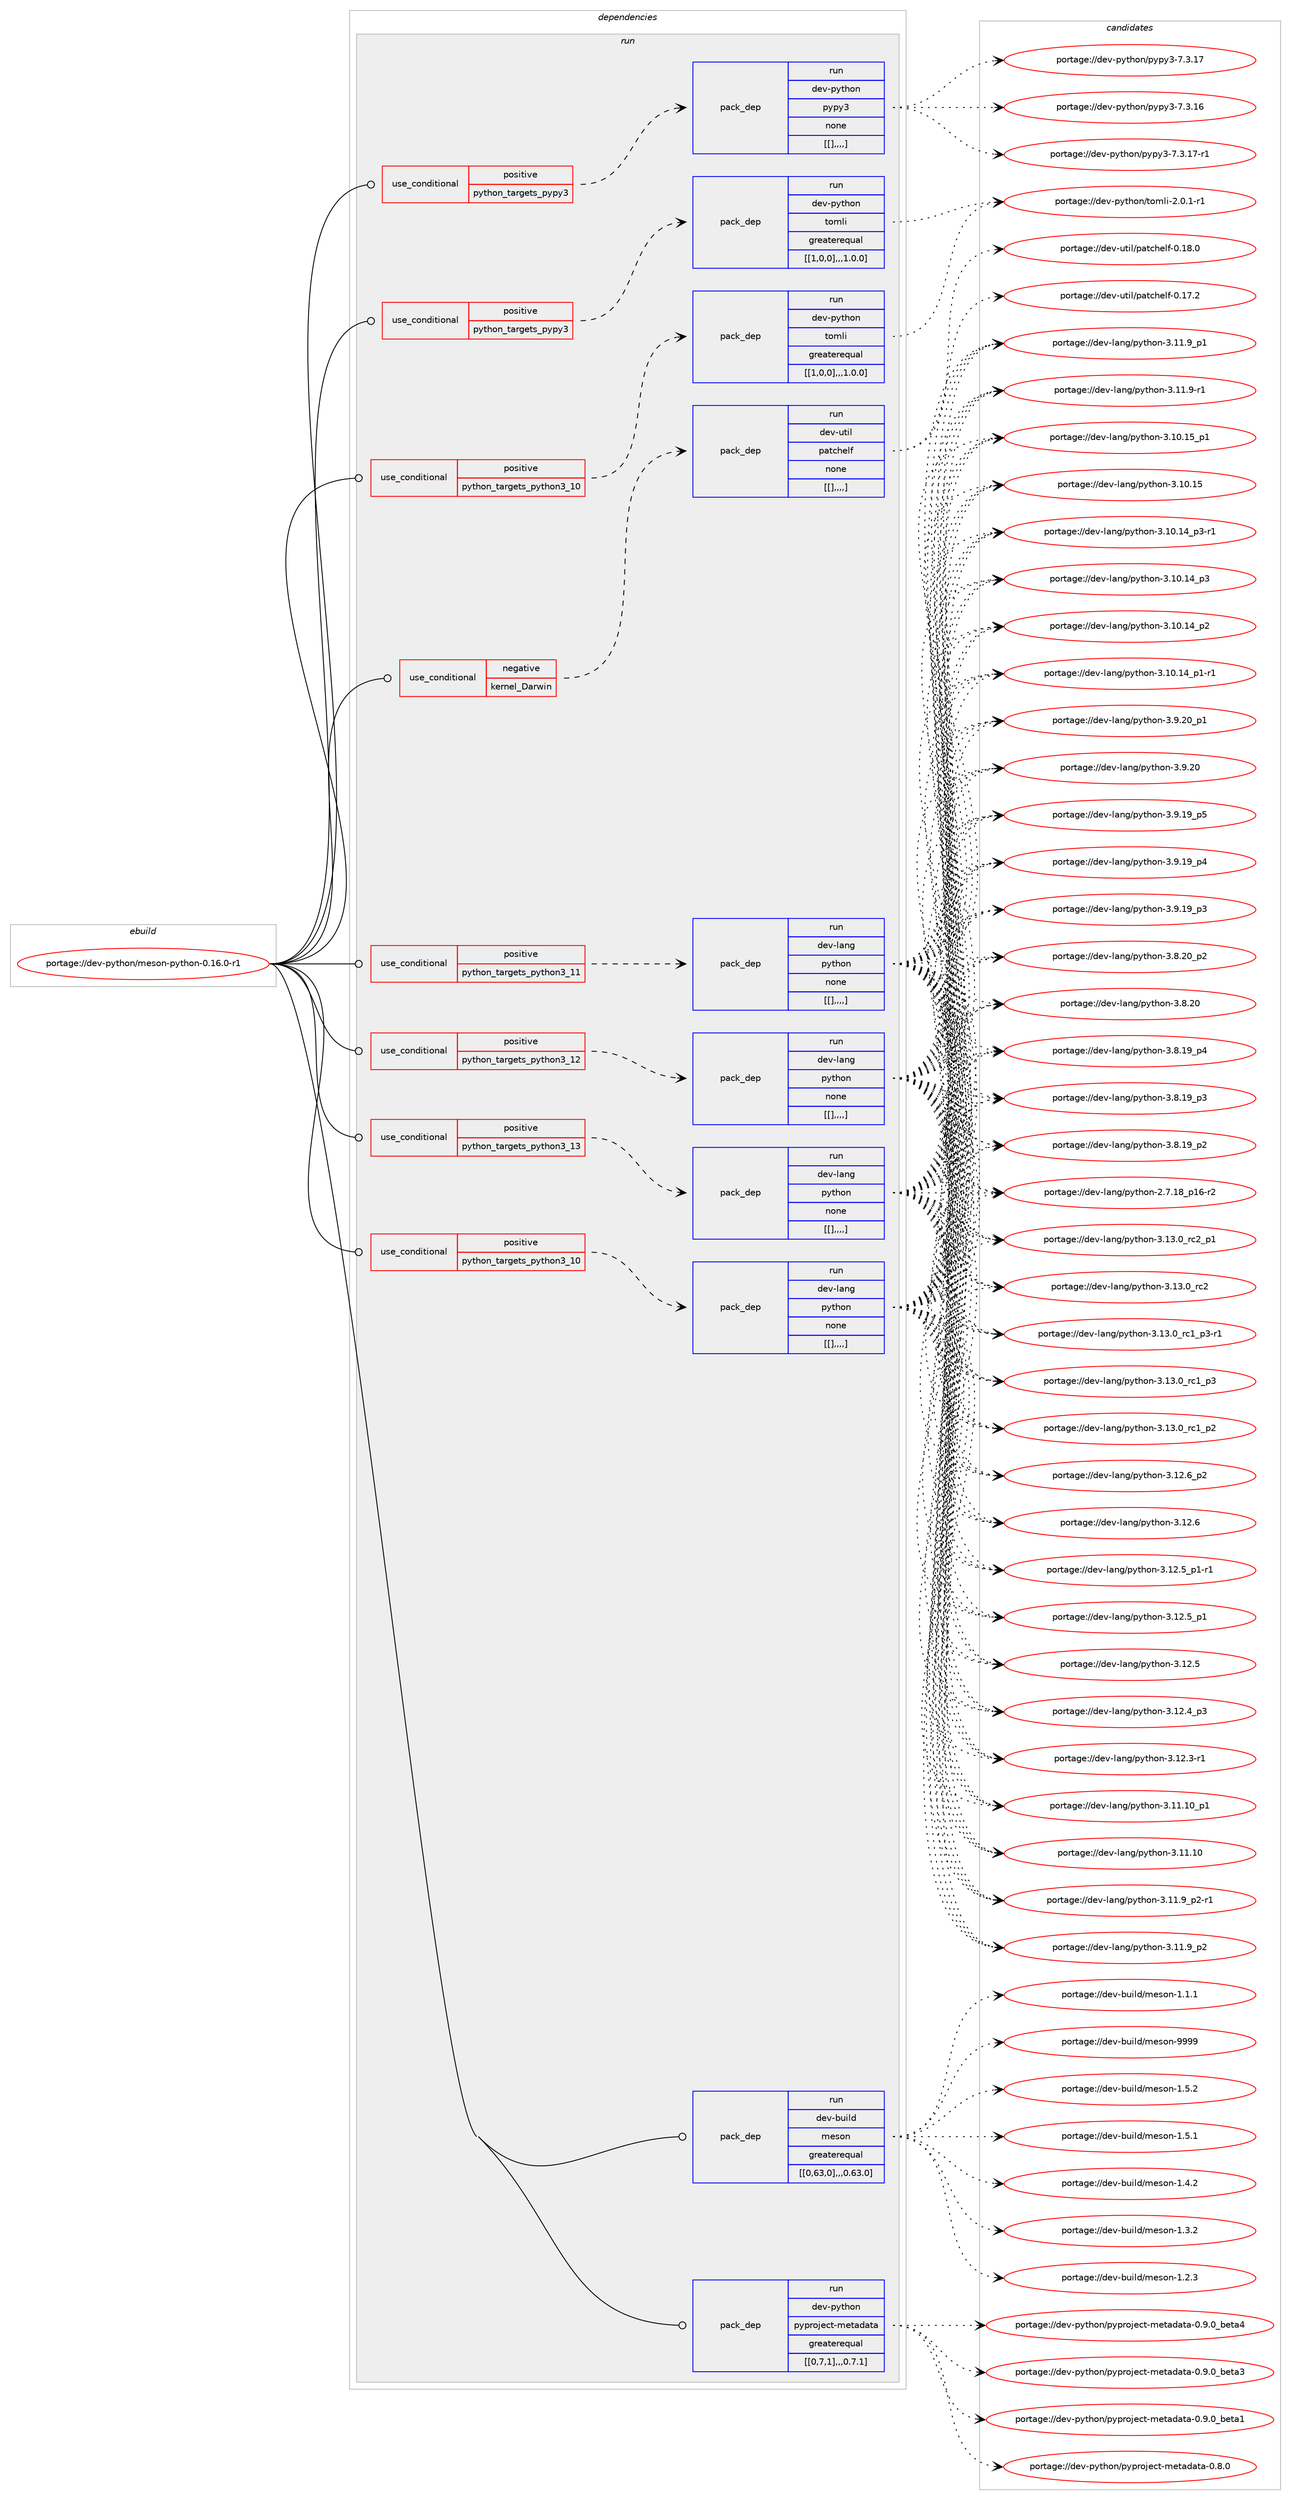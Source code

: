digraph prolog {

# *************
# Graph options
# *************

newrank=true;
concentrate=true;
compound=true;
graph [rankdir=LR,fontname=Helvetica,fontsize=10,ranksep=1.5];#, ranksep=2.5, nodesep=0.2];
edge  [arrowhead=vee];
node  [fontname=Helvetica,fontsize=10];

# **********
# The ebuild
# **********

subgraph cluster_leftcol {
color=gray;
label=<<i>ebuild</i>>;
id [label="portage://dev-python/meson-python-0.16.0-r1", color=red, width=4, href="../dev-python/meson-python-0.16.0-r1.svg"];
}

# ****************
# The dependencies
# ****************

subgraph cluster_midcol {
color=gray;
label=<<i>dependencies</i>>;
subgraph cluster_compile {
fillcolor="#eeeeee";
style=filled;
label=<<i>compile</i>>;
}
subgraph cluster_compileandrun {
fillcolor="#eeeeee";
style=filled;
label=<<i>compile and run</i>>;
}
subgraph cluster_run {
fillcolor="#eeeeee";
style=filled;
label=<<i>run</i>>;
subgraph cond35982 {
dependency153063 [label=<<TABLE BORDER="0" CELLBORDER="1" CELLSPACING="0" CELLPADDING="4"><TR><TD ROWSPAN="3" CELLPADDING="10">use_conditional</TD></TR><TR><TD>negative</TD></TR><TR><TD>kernel_Darwin</TD></TR></TABLE>>, shape=none, color=red];
subgraph pack115867 {
dependency153064 [label=<<TABLE BORDER="0" CELLBORDER="1" CELLSPACING="0" CELLPADDING="4" WIDTH="220"><TR><TD ROWSPAN="6" CELLPADDING="30">pack_dep</TD></TR><TR><TD WIDTH="110">run</TD></TR><TR><TD>dev-util</TD></TR><TR><TD>patchelf</TD></TR><TR><TD>none</TD></TR><TR><TD>[[],,,,]</TD></TR></TABLE>>, shape=none, color=blue];
}
dependency153063:e -> dependency153064:w [weight=20,style="dashed",arrowhead="vee"];
}
id:e -> dependency153063:w [weight=20,style="solid",arrowhead="odot"];
subgraph cond35983 {
dependency153065 [label=<<TABLE BORDER="0" CELLBORDER="1" CELLSPACING="0" CELLPADDING="4"><TR><TD ROWSPAN="3" CELLPADDING="10">use_conditional</TD></TR><TR><TD>positive</TD></TR><TR><TD>python_targets_pypy3</TD></TR></TABLE>>, shape=none, color=red];
subgraph pack115868 {
dependency153066 [label=<<TABLE BORDER="0" CELLBORDER="1" CELLSPACING="0" CELLPADDING="4" WIDTH="220"><TR><TD ROWSPAN="6" CELLPADDING="30">pack_dep</TD></TR><TR><TD WIDTH="110">run</TD></TR><TR><TD>dev-python</TD></TR><TR><TD>pypy3</TD></TR><TR><TD>none</TD></TR><TR><TD>[[],,,,]</TD></TR></TABLE>>, shape=none, color=blue];
}
dependency153065:e -> dependency153066:w [weight=20,style="dashed",arrowhead="vee"];
}
id:e -> dependency153065:w [weight=20,style="solid",arrowhead="odot"];
subgraph cond35984 {
dependency153067 [label=<<TABLE BORDER="0" CELLBORDER="1" CELLSPACING="0" CELLPADDING="4"><TR><TD ROWSPAN="3" CELLPADDING="10">use_conditional</TD></TR><TR><TD>positive</TD></TR><TR><TD>python_targets_pypy3</TD></TR></TABLE>>, shape=none, color=red];
subgraph pack115869 {
dependency153068 [label=<<TABLE BORDER="0" CELLBORDER="1" CELLSPACING="0" CELLPADDING="4" WIDTH="220"><TR><TD ROWSPAN="6" CELLPADDING="30">pack_dep</TD></TR><TR><TD WIDTH="110">run</TD></TR><TR><TD>dev-python</TD></TR><TR><TD>tomli</TD></TR><TR><TD>greaterequal</TD></TR><TR><TD>[[1,0,0],,,1.0.0]</TD></TR></TABLE>>, shape=none, color=blue];
}
dependency153067:e -> dependency153068:w [weight=20,style="dashed",arrowhead="vee"];
}
id:e -> dependency153067:w [weight=20,style="solid",arrowhead="odot"];
subgraph cond35985 {
dependency153069 [label=<<TABLE BORDER="0" CELLBORDER="1" CELLSPACING="0" CELLPADDING="4"><TR><TD ROWSPAN="3" CELLPADDING="10">use_conditional</TD></TR><TR><TD>positive</TD></TR><TR><TD>python_targets_python3_10</TD></TR></TABLE>>, shape=none, color=red];
subgraph pack115870 {
dependency153070 [label=<<TABLE BORDER="0" CELLBORDER="1" CELLSPACING="0" CELLPADDING="4" WIDTH="220"><TR><TD ROWSPAN="6" CELLPADDING="30">pack_dep</TD></TR><TR><TD WIDTH="110">run</TD></TR><TR><TD>dev-lang</TD></TR><TR><TD>python</TD></TR><TR><TD>none</TD></TR><TR><TD>[[],,,,]</TD></TR></TABLE>>, shape=none, color=blue];
}
dependency153069:e -> dependency153070:w [weight=20,style="dashed",arrowhead="vee"];
}
id:e -> dependency153069:w [weight=20,style="solid",arrowhead="odot"];
subgraph cond35986 {
dependency153071 [label=<<TABLE BORDER="0" CELLBORDER="1" CELLSPACING="0" CELLPADDING="4"><TR><TD ROWSPAN="3" CELLPADDING="10">use_conditional</TD></TR><TR><TD>positive</TD></TR><TR><TD>python_targets_python3_10</TD></TR></TABLE>>, shape=none, color=red];
subgraph pack115871 {
dependency153072 [label=<<TABLE BORDER="0" CELLBORDER="1" CELLSPACING="0" CELLPADDING="4" WIDTH="220"><TR><TD ROWSPAN="6" CELLPADDING="30">pack_dep</TD></TR><TR><TD WIDTH="110">run</TD></TR><TR><TD>dev-python</TD></TR><TR><TD>tomli</TD></TR><TR><TD>greaterequal</TD></TR><TR><TD>[[1,0,0],,,1.0.0]</TD></TR></TABLE>>, shape=none, color=blue];
}
dependency153071:e -> dependency153072:w [weight=20,style="dashed",arrowhead="vee"];
}
id:e -> dependency153071:w [weight=20,style="solid",arrowhead="odot"];
subgraph cond35987 {
dependency153073 [label=<<TABLE BORDER="0" CELLBORDER="1" CELLSPACING="0" CELLPADDING="4"><TR><TD ROWSPAN="3" CELLPADDING="10">use_conditional</TD></TR><TR><TD>positive</TD></TR><TR><TD>python_targets_python3_11</TD></TR></TABLE>>, shape=none, color=red];
subgraph pack115872 {
dependency153074 [label=<<TABLE BORDER="0" CELLBORDER="1" CELLSPACING="0" CELLPADDING="4" WIDTH="220"><TR><TD ROWSPAN="6" CELLPADDING="30">pack_dep</TD></TR><TR><TD WIDTH="110">run</TD></TR><TR><TD>dev-lang</TD></TR><TR><TD>python</TD></TR><TR><TD>none</TD></TR><TR><TD>[[],,,,]</TD></TR></TABLE>>, shape=none, color=blue];
}
dependency153073:e -> dependency153074:w [weight=20,style="dashed",arrowhead="vee"];
}
id:e -> dependency153073:w [weight=20,style="solid",arrowhead="odot"];
subgraph cond35988 {
dependency153075 [label=<<TABLE BORDER="0" CELLBORDER="1" CELLSPACING="0" CELLPADDING="4"><TR><TD ROWSPAN="3" CELLPADDING="10">use_conditional</TD></TR><TR><TD>positive</TD></TR><TR><TD>python_targets_python3_12</TD></TR></TABLE>>, shape=none, color=red];
subgraph pack115873 {
dependency153076 [label=<<TABLE BORDER="0" CELLBORDER="1" CELLSPACING="0" CELLPADDING="4" WIDTH="220"><TR><TD ROWSPAN="6" CELLPADDING="30">pack_dep</TD></TR><TR><TD WIDTH="110">run</TD></TR><TR><TD>dev-lang</TD></TR><TR><TD>python</TD></TR><TR><TD>none</TD></TR><TR><TD>[[],,,,]</TD></TR></TABLE>>, shape=none, color=blue];
}
dependency153075:e -> dependency153076:w [weight=20,style="dashed",arrowhead="vee"];
}
id:e -> dependency153075:w [weight=20,style="solid",arrowhead="odot"];
subgraph cond35989 {
dependency153077 [label=<<TABLE BORDER="0" CELLBORDER="1" CELLSPACING="0" CELLPADDING="4"><TR><TD ROWSPAN="3" CELLPADDING="10">use_conditional</TD></TR><TR><TD>positive</TD></TR><TR><TD>python_targets_python3_13</TD></TR></TABLE>>, shape=none, color=red];
subgraph pack115874 {
dependency153078 [label=<<TABLE BORDER="0" CELLBORDER="1" CELLSPACING="0" CELLPADDING="4" WIDTH="220"><TR><TD ROWSPAN="6" CELLPADDING="30">pack_dep</TD></TR><TR><TD WIDTH="110">run</TD></TR><TR><TD>dev-lang</TD></TR><TR><TD>python</TD></TR><TR><TD>none</TD></TR><TR><TD>[[],,,,]</TD></TR></TABLE>>, shape=none, color=blue];
}
dependency153077:e -> dependency153078:w [weight=20,style="dashed",arrowhead="vee"];
}
id:e -> dependency153077:w [weight=20,style="solid",arrowhead="odot"];
subgraph pack115875 {
dependency153079 [label=<<TABLE BORDER="0" CELLBORDER="1" CELLSPACING="0" CELLPADDING="4" WIDTH="220"><TR><TD ROWSPAN="6" CELLPADDING="30">pack_dep</TD></TR><TR><TD WIDTH="110">run</TD></TR><TR><TD>dev-build</TD></TR><TR><TD>meson</TD></TR><TR><TD>greaterequal</TD></TR><TR><TD>[[0,63,0],,,0.63.0]</TD></TR></TABLE>>, shape=none, color=blue];
}
id:e -> dependency153079:w [weight=20,style="solid",arrowhead="odot"];
subgraph pack115876 {
dependency153080 [label=<<TABLE BORDER="0" CELLBORDER="1" CELLSPACING="0" CELLPADDING="4" WIDTH="220"><TR><TD ROWSPAN="6" CELLPADDING="30">pack_dep</TD></TR><TR><TD WIDTH="110">run</TD></TR><TR><TD>dev-python</TD></TR><TR><TD>pyproject-metadata</TD></TR><TR><TD>greaterequal</TD></TR><TR><TD>[[0,7,1],,,0.7.1]</TD></TR></TABLE>>, shape=none, color=blue];
}
id:e -> dependency153080:w [weight=20,style="solid",arrowhead="odot"];
}
}

# **************
# The candidates
# **************

subgraph cluster_choices {
rank=same;
color=gray;
label=<<i>candidates</i>>;

subgraph choice115867 {
color=black;
nodesep=1;
choice1001011184511711610510847112971169910410110810245484649564648 [label="portage://dev-util/patchelf-0.18.0", color=red, width=4,href="../dev-util/patchelf-0.18.0.svg"];
choice1001011184511711610510847112971169910410110810245484649554650 [label="portage://dev-util/patchelf-0.17.2", color=red, width=4,href="../dev-util/patchelf-0.17.2.svg"];
dependency153064:e -> choice1001011184511711610510847112971169910410110810245484649564648:w [style=dotted,weight="100"];
dependency153064:e -> choice1001011184511711610510847112971169910410110810245484649554650:w [style=dotted,weight="100"];
}
subgraph choice115868 {
color=black;
nodesep=1;
choice100101118451121211161041111104711212111212151455546514649554511449 [label="portage://dev-python/pypy3-7.3.17-r1", color=red, width=4,href="../dev-python/pypy3-7.3.17-r1.svg"];
choice10010111845112121116104111110471121211121215145554651464955 [label="portage://dev-python/pypy3-7.3.17", color=red, width=4,href="../dev-python/pypy3-7.3.17.svg"];
choice10010111845112121116104111110471121211121215145554651464954 [label="portage://dev-python/pypy3-7.3.16", color=red, width=4,href="../dev-python/pypy3-7.3.16.svg"];
dependency153066:e -> choice100101118451121211161041111104711212111212151455546514649554511449:w [style=dotted,weight="100"];
dependency153066:e -> choice10010111845112121116104111110471121211121215145554651464955:w [style=dotted,weight="100"];
dependency153066:e -> choice10010111845112121116104111110471121211121215145554651464954:w [style=dotted,weight="100"];
}
subgraph choice115869 {
color=black;
nodesep=1;
choice10010111845112121116104111110471161111091081054550464846494511449 [label="portage://dev-python/tomli-2.0.1-r1", color=red, width=4,href="../dev-python/tomli-2.0.1-r1.svg"];
dependency153068:e -> choice10010111845112121116104111110471161111091081054550464846494511449:w [style=dotted,weight="100"];
}
subgraph choice115870 {
color=black;
nodesep=1;
choice100101118451089711010347112121116104111110455146495146489511499509511249 [label="portage://dev-lang/python-3.13.0_rc2_p1", color=red, width=4,href="../dev-lang/python-3.13.0_rc2_p1.svg"];
choice10010111845108971101034711212111610411111045514649514648951149950 [label="portage://dev-lang/python-3.13.0_rc2", color=red, width=4,href="../dev-lang/python-3.13.0_rc2.svg"];
choice1001011184510897110103471121211161041111104551464951464895114994995112514511449 [label="portage://dev-lang/python-3.13.0_rc1_p3-r1", color=red, width=4,href="../dev-lang/python-3.13.0_rc1_p3-r1.svg"];
choice100101118451089711010347112121116104111110455146495146489511499499511251 [label="portage://dev-lang/python-3.13.0_rc1_p3", color=red, width=4,href="../dev-lang/python-3.13.0_rc1_p3.svg"];
choice100101118451089711010347112121116104111110455146495146489511499499511250 [label="portage://dev-lang/python-3.13.0_rc1_p2", color=red, width=4,href="../dev-lang/python-3.13.0_rc1_p2.svg"];
choice100101118451089711010347112121116104111110455146495046549511250 [label="portage://dev-lang/python-3.12.6_p2", color=red, width=4,href="../dev-lang/python-3.12.6_p2.svg"];
choice10010111845108971101034711212111610411111045514649504654 [label="portage://dev-lang/python-3.12.6", color=red, width=4,href="../dev-lang/python-3.12.6.svg"];
choice1001011184510897110103471121211161041111104551464950465395112494511449 [label="portage://dev-lang/python-3.12.5_p1-r1", color=red, width=4,href="../dev-lang/python-3.12.5_p1-r1.svg"];
choice100101118451089711010347112121116104111110455146495046539511249 [label="portage://dev-lang/python-3.12.5_p1", color=red, width=4,href="../dev-lang/python-3.12.5_p1.svg"];
choice10010111845108971101034711212111610411111045514649504653 [label="portage://dev-lang/python-3.12.5", color=red, width=4,href="../dev-lang/python-3.12.5.svg"];
choice100101118451089711010347112121116104111110455146495046529511251 [label="portage://dev-lang/python-3.12.4_p3", color=red, width=4,href="../dev-lang/python-3.12.4_p3.svg"];
choice100101118451089711010347112121116104111110455146495046514511449 [label="portage://dev-lang/python-3.12.3-r1", color=red, width=4,href="../dev-lang/python-3.12.3-r1.svg"];
choice10010111845108971101034711212111610411111045514649494649489511249 [label="portage://dev-lang/python-3.11.10_p1", color=red, width=4,href="../dev-lang/python-3.11.10_p1.svg"];
choice1001011184510897110103471121211161041111104551464949464948 [label="portage://dev-lang/python-3.11.10", color=red, width=4,href="../dev-lang/python-3.11.10.svg"];
choice1001011184510897110103471121211161041111104551464949465795112504511449 [label="portage://dev-lang/python-3.11.9_p2-r1", color=red, width=4,href="../dev-lang/python-3.11.9_p2-r1.svg"];
choice100101118451089711010347112121116104111110455146494946579511250 [label="portage://dev-lang/python-3.11.9_p2", color=red, width=4,href="../dev-lang/python-3.11.9_p2.svg"];
choice100101118451089711010347112121116104111110455146494946579511249 [label="portage://dev-lang/python-3.11.9_p1", color=red, width=4,href="../dev-lang/python-3.11.9_p1.svg"];
choice100101118451089711010347112121116104111110455146494946574511449 [label="portage://dev-lang/python-3.11.9-r1", color=red, width=4,href="../dev-lang/python-3.11.9-r1.svg"];
choice10010111845108971101034711212111610411111045514649484649539511249 [label="portage://dev-lang/python-3.10.15_p1", color=red, width=4,href="../dev-lang/python-3.10.15_p1.svg"];
choice1001011184510897110103471121211161041111104551464948464953 [label="portage://dev-lang/python-3.10.15", color=red, width=4,href="../dev-lang/python-3.10.15.svg"];
choice100101118451089711010347112121116104111110455146494846495295112514511449 [label="portage://dev-lang/python-3.10.14_p3-r1", color=red, width=4,href="../dev-lang/python-3.10.14_p3-r1.svg"];
choice10010111845108971101034711212111610411111045514649484649529511251 [label="portage://dev-lang/python-3.10.14_p3", color=red, width=4,href="../dev-lang/python-3.10.14_p3.svg"];
choice10010111845108971101034711212111610411111045514649484649529511250 [label="portage://dev-lang/python-3.10.14_p2", color=red, width=4,href="../dev-lang/python-3.10.14_p2.svg"];
choice100101118451089711010347112121116104111110455146494846495295112494511449 [label="portage://dev-lang/python-3.10.14_p1-r1", color=red, width=4,href="../dev-lang/python-3.10.14_p1-r1.svg"];
choice100101118451089711010347112121116104111110455146574650489511249 [label="portage://dev-lang/python-3.9.20_p1", color=red, width=4,href="../dev-lang/python-3.9.20_p1.svg"];
choice10010111845108971101034711212111610411111045514657465048 [label="portage://dev-lang/python-3.9.20", color=red, width=4,href="../dev-lang/python-3.9.20.svg"];
choice100101118451089711010347112121116104111110455146574649579511253 [label="portage://dev-lang/python-3.9.19_p5", color=red, width=4,href="../dev-lang/python-3.9.19_p5.svg"];
choice100101118451089711010347112121116104111110455146574649579511252 [label="portage://dev-lang/python-3.9.19_p4", color=red, width=4,href="../dev-lang/python-3.9.19_p4.svg"];
choice100101118451089711010347112121116104111110455146574649579511251 [label="portage://dev-lang/python-3.9.19_p3", color=red, width=4,href="../dev-lang/python-3.9.19_p3.svg"];
choice100101118451089711010347112121116104111110455146564650489511250 [label="portage://dev-lang/python-3.8.20_p2", color=red, width=4,href="../dev-lang/python-3.8.20_p2.svg"];
choice10010111845108971101034711212111610411111045514656465048 [label="portage://dev-lang/python-3.8.20", color=red, width=4,href="../dev-lang/python-3.8.20.svg"];
choice100101118451089711010347112121116104111110455146564649579511252 [label="portage://dev-lang/python-3.8.19_p4", color=red, width=4,href="../dev-lang/python-3.8.19_p4.svg"];
choice100101118451089711010347112121116104111110455146564649579511251 [label="portage://dev-lang/python-3.8.19_p3", color=red, width=4,href="../dev-lang/python-3.8.19_p3.svg"];
choice100101118451089711010347112121116104111110455146564649579511250 [label="portage://dev-lang/python-3.8.19_p2", color=red, width=4,href="../dev-lang/python-3.8.19_p2.svg"];
choice100101118451089711010347112121116104111110455046554649569511249544511450 [label="portage://dev-lang/python-2.7.18_p16-r2", color=red, width=4,href="../dev-lang/python-2.7.18_p16-r2.svg"];
dependency153070:e -> choice100101118451089711010347112121116104111110455146495146489511499509511249:w [style=dotted,weight="100"];
dependency153070:e -> choice10010111845108971101034711212111610411111045514649514648951149950:w [style=dotted,weight="100"];
dependency153070:e -> choice1001011184510897110103471121211161041111104551464951464895114994995112514511449:w [style=dotted,weight="100"];
dependency153070:e -> choice100101118451089711010347112121116104111110455146495146489511499499511251:w [style=dotted,weight="100"];
dependency153070:e -> choice100101118451089711010347112121116104111110455146495146489511499499511250:w [style=dotted,weight="100"];
dependency153070:e -> choice100101118451089711010347112121116104111110455146495046549511250:w [style=dotted,weight="100"];
dependency153070:e -> choice10010111845108971101034711212111610411111045514649504654:w [style=dotted,weight="100"];
dependency153070:e -> choice1001011184510897110103471121211161041111104551464950465395112494511449:w [style=dotted,weight="100"];
dependency153070:e -> choice100101118451089711010347112121116104111110455146495046539511249:w [style=dotted,weight="100"];
dependency153070:e -> choice10010111845108971101034711212111610411111045514649504653:w [style=dotted,weight="100"];
dependency153070:e -> choice100101118451089711010347112121116104111110455146495046529511251:w [style=dotted,weight="100"];
dependency153070:e -> choice100101118451089711010347112121116104111110455146495046514511449:w [style=dotted,weight="100"];
dependency153070:e -> choice10010111845108971101034711212111610411111045514649494649489511249:w [style=dotted,weight="100"];
dependency153070:e -> choice1001011184510897110103471121211161041111104551464949464948:w [style=dotted,weight="100"];
dependency153070:e -> choice1001011184510897110103471121211161041111104551464949465795112504511449:w [style=dotted,weight="100"];
dependency153070:e -> choice100101118451089711010347112121116104111110455146494946579511250:w [style=dotted,weight="100"];
dependency153070:e -> choice100101118451089711010347112121116104111110455146494946579511249:w [style=dotted,weight="100"];
dependency153070:e -> choice100101118451089711010347112121116104111110455146494946574511449:w [style=dotted,weight="100"];
dependency153070:e -> choice10010111845108971101034711212111610411111045514649484649539511249:w [style=dotted,weight="100"];
dependency153070:e -> choice1001011184510897110103471121211161041111104551464948464953:w [style=dotted,weight="100"];
dependency153070:e -> choice100101118451089711010347112121116104111110455146494846495295112514511449:w [style=dotted,weight="100"];
dependency153070:e -> choice10010111845108971101034711212111610411111045514649484649529511251:w [style=dotted,weight="100"];
dependency153070:e -> choice10010111845108971101034711212111610411111045514649484649529511250:w [style=dotted,weight="100"];
dependency153070:e -> choice100101118451089711010347112121116104111110455146494846495295112494511449:w [style=dotted,weight="100"];
dependency153070:e -> choice100101118451089711010347112121116104111110455146574650489511249:w [style=dotted,weight="100"];
dependency153070:e -> choice10010111845108971101034711212111610411111045514657465048:w [style=dotted,weight="100"];
dependency153070:e -> choice100101118451089711010347112121116104111110455146574649579511253:w [style=dotted,weight="100"];
dependency153070:e -> choice100101118451089711010347112121116104111110455146574649579511252:w [style=dotted,weight="100"];
dependency153070:e -> choice100101118451089711010347112121116104111110455146574649579511251:w [style=dotted,weight="100"];
dependency153070:e -> choice100101118451089711010347112121116104111110455146564650489511250:w [style=dotted,weight="100"];
dependency153070:e -> choice10010111845108971101034711212111610411111045514656465048:w [style=dotted,weight="100"];
dependency153070:e -> choice100101118451089711010347112121116104111110455146564649579511252:w [style=dotted,weight="100"];
dependency153070:e -> choice100101118451089711010347112121116104111110455146564649579511251:w [style=dotted,weight="100"];
dependency153070:e -> choice100101118451089711010347112121116104111110455146564649579511250:w [style=dotted,weight="100"];
dependency153070:e -> choice100101118451089711010347112121116104111110455046554649569511249544511450:w [style=dotted,weight="100"];
}
subgraph choice115871 {
color=black;
nodesep=1;
choice10010111845112121116104111110471161111091081054550464846494511449 [label="portage://dev-python/tomli-2.0.1-r1", color=red, width=4,href="../dev-python/tomli-2.0.1-r1.svg"];
dependency153072:e -> choice10010111845112121116104111110471161111091081054550464846494511449:w [style=dotted,weight="100"];
}
subgraph choice115872 {
color=black;
nodesep=1;
choice100101118451089711010347112121116104111110455146495146489511499509511249 [label="portage://dev-lang/python-3.13.0_rc2_p1", color=red, width=4,href="../dev-lang/python-3.13.0_rc2_p1.svg"];
choice10010111845108971101034711212111610411111045514649514648951149950 [label="portage://dev-lang/python-3.13.0_rc2", color=red, width=4,href="../dev-lang/python-3.13.0_rc2.svg"];
choice1001011184510897110103471121211161041111104551464951464895114994995112514511449 [label="portage://dev-lang/python-3.13.0_rc1_p3-r1", color=red, width=4,href="../dev-lang/python-3.13.0_rc1_p3-r1.svg"];
choice100101118451089711010347112121116104111110455146495146489511499499511251 [label="portage://dev-lang/python-3.13.0_rc1_p3", color=red, width=4,href="../dev-lang/python-3.13.0_rc1_p3.svg"];
choice100101118451089711010347112121116104111110455146495146489511499499511250 [label="portage://dev-lang/python-3.13.0_rc1_p2", color=red, width=4,href="../dev-lang/python-3.13.0_rc1_p2.svg"];
choice100101118451089711010347112121116104111110455146495046549511250 [label="portage://dev-lang/python-3.12.6_p2", color=red, width=4,href="../dev-lang/python-3.12.6_p2.svg"];
choice10010111845108971101034711212111610411111045514649504654 [label="portage://dev-lang/python-3.12.6", color=red, width=4,href="../dev-lang/python-3.12.6.svg"];
choice1001011184510897110103471121211161041111104551464950465395112494511449 [label="portage://dev-lang/python-3.12.5_p1-r1", color=red, width=4,href="../dev-lang/python-3.12.5_p1-r1.svg"];
choice100101118451089711010347112121116104111110455146495046539511249 [label="portage://dev-lang/python-3.12.5_p1", color=red, width=4,href="../dev-lang/python-3.12.5_p1.svg"];
choice10010111845108971101034711212111610411111045514649504653 [label="portage://dev-lang/python-3.12.5", color=red, width=4,href="../dev-lang/python-3.12.5.svg"];
choice100101118451089711010347112121116104111110455146495046529511251 [label="portage://dev-lang/python-3.12.4_p3", color=red, width=4,href="../dev-lang/python-3.12.4_p3.svg"];
choice100101118451089711010347112121116104111110455146495046514511449 [label="portage://dev-lang/python-3.12.3-r1", color=red, width=4,href="../dev-lang/python-3.12.3-r1.svg"];
choice10010111845108971101034711212111610411111045514649494649489511249 [label="portage://dev-lang/python-3.11.10_p1", color=red, width=4,href="../dev-lang/python-3.11.10_p1.svg"];
choice1001011184510897110103471121211161041111104551464949464948 [label="portage://dev-lang/python-3.11.10", color=red, width=4,href="../dev-lang/python-3.11.10.svg"];
choice1001011184510897110103471121211161041111104551464949465795112504511449 [label="portage://dev-lang/python-3.11.9_p2-r1", color=red, width=4,href="../dev-lang/python-3.11.9_p2-r1.svg"];
choice100101118451089711010347112121116104111110455146494946579511250 [label="portage://dev-lang/python-3.11.9_p2", color=red, width=4,href="../dev-lang/python-3.11.9_p2.svg"];
choice100101118451089711010347112121116104111110455146494946579511249 [label="portage://dev-lang/python-3.11.9_p1", color=red, width=4,href="../dev-lang/python-3.11.9_p1.svg"];
choice100101118451089711010347112121116104111110455146494946574511449 [label="portage://dev-lang/python-3.11.9-r1", color=red, width=4,href="../dev-lang/python-3.11.9-r1.svg"];
choice10010111845108971101034711212111610411111045514649484649539511249 [label="portage://dev-lang/python-3.10.15_p1", color=red, width=4,href="../dev-lang/python-3.10.15_p1.svg"];
choice1001011184510897110103471121211161041111104551464948464953 [label="portage://dev-lang/python-3.10.15", color=red, width=4,href="../dev-lang/python-3.10.15.svg"];
choice100101118451089711010347112121116104111110455146494846495295112514511449 [label="portage://dev-lang/python-3.10.14_p3-r1", color=red, width=4,href="../dev-lang/python-3.10.14_p3-r1.svg"];
choice10010111845108971101034711212111610411111045514649484649529511251 [label="portage://dev-lang/python-3.10.14_p3", color=red, width=4,href="../dev-lang/python-3.10.14_p3.svg"];
choice10010111845108971101034711212111610411111045514649484649529511250 [label="portage://dev-lang/python-3.10.14_p2", color=red, width=4,href="../dev-lang/python-3.10.14_p2.svg"];
choice100101118451089711010347112121116104111110455146494846495295112494511449 [label="portage://dev-lang/python-3.10.14_p1-r1", color=red, width=4,href="../dev-lang/python-3.10.14_p1-r1.svg"];
choice100101118451089711010347112121116104111110455146574650489511249 [label="portage://dev-lang/python-3.9.20_p1", color=red, width=4,href="../dev-lang/python-3.9.20_p1.svg"];
choice10010111845108971101034711212111610411111045514657465048 [label="portage://dev-lang/python-3.9.20", color=red, width=4,href="../dev-lang/python-3.9.20.svg"];
choice100101118451089711010347112121116104111110455146574649579511253 [label="portage://dev-lang/python-3.9.19_p5", color=red, width=4,href="../dev-lang/python-3.9.19_p5.svg"];
choice100101118451089711010347112121116104111110455146574649579511252 [label="portage://dev-lang/python-3.9.19_p4", color=red, width=4,href="../dev-lang/python-3.9.19_p4.svg"];
choice100101118451089711010347112121116104111110455146574649579511251 [label="portage://dev-lang/python-3.9.19_p3", color=red, width=4,href="../dev-lang/python-3.9.19_p3.svg"];
choice100101118451089711010347112121116104111110455146564650489511250 [label="portage://dev-lang/python-3.8.20_p2", color=red, width=4,href="../dev-lang/python-3.8.20_p2.svg"];
choice10010111845108971101034711212111610411111045514656465048 [label="portage://dev-lang/python-3.8.20", color=red, width=4,href="../dev-lang/python-3.8.20.svg"];
choice100101118451089711010347112121116104111110455146564649579511252 [label="portage://dev-lang/python-3.8.19_p4", color=red, width=4,href="../dev-lang/python-3.8.19_p4.svg"];
choice100101118451089711010347112121116104111110455146564649579511251 [label="portage://dev-lang/python-3.8.19_p3", color=red, width=4,href="../dev-lang/python-3.8.19_p3.svg"];
choice100101118451089711010347112121116104111110455146564649579511250 [label="portage://dev-lang/python-3.8.19_p2", color=red, width=4,href="../dev-lang/python-3.8.19_p2.svg"];
choice100101118451089711010347112121116104111110455046554649569511249544511450 [label="portage://dev-lang/python-2.7.18_p16-r2", color=red, width=4,href="../dev-lang/python-2.7.18_p16-r2.svg"];
dependency153074:e -> choice100101118451089711010347112121116104111110455146495146489511499509511249:w [style=dotted,weight="100"];
dependency153074:e -> choice10010111845108971101034711212111610411111045514649514648951149950:w [style=dotted,weight="100"];
dependency153074:e -> choice1001011184510897110103471121211161041111104551464951464895114994995112514511449:w [style=dotted,weight="100"];
dependency153074:e -> choice100101118451089711010347112121116104111110455146495146489511499499511251:w [style=dotted,weight="100"];
dependency153074:e -> choice100101118451089711010347112121116104111110455146495146489511499499511250:w [style=dotted,weight="100"];
dependency153074:e -> choice100101118451089711010347112121116104111110455146495046549511250:w [style=dotted,weight="100"];
dependency153074:e -> choice10010111845108971101034711212111610411111045514649504654:w [style=dotted,weight="100"];
dependency153074:e -> choice1001011184510897110103471121211161041111104551464950465395112494511449:w [style=dotted,weight="100"];
dependency153074:e -> choice100101118451089711010347112121116104111110455146495046539511249:w [style=dotted,weight="100"];
dependency153074:e -> choice10010111845108971101034711212111610411111045514649504653:w [style=dotted,weight="100"];
dependency153074:e -> choice100101118451089711010347112121116104111110455146495046529511251:w [style=dotted,weight="100"];
dependency153074:e -> choice100101118451089711010347112121116104111110455146495046514511449:w [style=dotted,weight="100"];
dependency153074:e -> choice10010111845108971101034711212111610411111045514649494649489511249:w [style=dotted,weight="100"];
dependency153074:e -> choice1001011184510897110103471121211161041111104551464949464948:w [style=dotted,weight="100"];
dependency153074:e -> choice1001011184510897110103471121211161041111104551464949465795112504511449:w [style=dotted,weight="100"];
dependency153074:e -> choice100101118451089711010347112121116104111110455146494946579511250:w [style=dotted,weight="100"];
dependency153074:e -> choice100101118451089711010347112121116104111110455146494946579511249:w [style=dotted,weight="100"];
dependency153074:e -> choice100101118451089711010347112121116104111110455146494946574511449:w [style=dotted,weight="100"];
dependency153074:e -> choice10010111845108971101034711212111610411111045514649484649539511249:w [style=dotted,weight="100"];
dependency153074:e -> choice1001011184510897110103471121211161041111104551464948464953:w [style=dotted,weight="100"];
dependency153074:e -> choice100101118451089711010347112121116104111110455146494846495295112514511449:w [style=dotted,weight="100"];
dependency153074:e -> choice10010111845108971101034711212111610411111045514649484649529511251:w [style=dotted,weight="100"];
dependency153074:e -> choice10010111845108971101034711212111610411111045514649484649529511250:w [style=dotted,weight="100"];
dependency153074:e -> choice100101118451089711010347112121116104111110455146494846495295112494511449:w [style=dotted,weight="100"];
dependency153074:e -> choice100101118451089711010347112121116104111110455146574650489511249:w [style=dotted,weight="100"];
dependency153074:e -> choice10010111845108971101034711212111610411111045514657465048:w [style=dotted,weight="100"];
dependency153074:e -> choice100101118451089711010347112121116104111110455146574649579511253:w [style=dotted,weight="100"];
dependency153074:e -> choice100101118451089711010347112121116104111110455146574649579511252:w [style=dotted,weight="100"];
dependency153074:e -> choice100101118451089711010347112121116104111110455146574649579511251:w [style=dotted,weight="100"];
dependency153074:e -> choice100101118451089711010347112121116104111110455146564650489511250:w [style=dotted,weight="100"];
dependency153074:e -> choice10010111845108971101034711212111610411111045514656465048:w [style=dotted,weight="100"];
dependency153074:e -> choice100101118451089711010347112121116104111110455146564649579511252:w [style=dotted,weight="100"];
dependency153074:e -> choice100101118451089711010347112121116104111110455146564649579511251:w [style=dotted,weight="100"];
dependency153074:e -> choice100101118451089711010347112121116104111110455146564649579511250:w [style=dotted,weight="100"];
dependency153074:e -> choice100101118451089711010347112121116104111110455046554649569511249544511450:w [style=dotted,weight="100"];
}
subgraph choice115873 {
color=black;
nodesep=1;
choice100101118451089711010347112121116104111110455146495146489511499509511249 [label="portage://dev-lang/python-3.13.0_rc2_p1", color=red, width=4,href="../dev-lang/python-3.13.0_rc2_p1.svg"];
choice10010111845108971101034711212111610411111045514649514648951149950 [label="portage://dev-lang/python-3.13.0_rc2", color=red, width=4,href="../dev-lang/python-3.13.0_rc2.svg"];
choice1001011184510897110103471121211161041111104551464951464895114994995112514511449 [label="portage://dev-lang/python-3.13.0_rc1_p3-r1", color=red, width=4,href="../dev-lang/python-3.13.0_rc1_p3-r1.svg"];
choice100101118451089711010347112121116104111110455146495146489511499499511251 [label="portage://dev-lang/python-3.13.0_rc1_p3", color=red, width=4,href="../dev-lang/python-3.13.0_rc1_p3.svg"];
choice100101118451089711010347112121116104111110455146495146489511499499511250 [label="portage://dev-lang/python-3.13.0_rc1_p2", color=red, width=4,href="../dev-lang/python-3.13.0_rc1_p2.svg"];
choice100101118451089711010347112121116104111110455146495046549511250 [label="portage://dev-lang/python-3.12.6_p2", color=red, width=4,href="../dev-lang/python-3.12.6_p2.svg"];
choice10010111845108971101034711212111610411111045514649504654 [label="portage://dev-lang/python-3.12.6", color=red, width=4,href="../dev-lang/python-3.12.6.svg"];
choice1001011184510897110103471121211161041111104551464950465395112494511449 [label="portage://dev-lang/python-3.12.5_p1-r1", color=red, width=4,href="../dev-lang/python-3.12.5_p1-r1.svg"];
choice100101118451089711010347112121116104111110455146495046539511249 [label="portage://dev-lang/python-3.12.5_p1", color=red, width=4,href="../dev-lang/python-3.12.5_p1.svg"];
choice10010111845108971101034711212111610411111045514649504653 [label="portage://dev-lang/python-3.12.5", color=red, width=4,href="../dev-lang/python-3.12.5.svg"];
choice100101118451089711010347112121116104111110455146495046529511251 [label="portage://dev-lang/python-3.12.4_p3", color=red, width=4,href="../dev-lang/python-3.12.4_p3.svg"];
choice100101118451089711010347112121116104111110455146495046514511449 [label="portage://dev-lang/python-3.12.3-r1", color=red, width=4,href="../dev-lang/python-3.12.3-r1.svg"];
choice10010111845108971101034711212111610411111045514649494649489511249 [label="portage://dev-lang/python-3.11.10_p1", color=red, width=4,href="../dev-lang/python-3.11.10_p1.svg"];
choice1001011184510897110103471121211161041111104551464949464948 [label="portage://dev-lang/python-3.11.10", color=red, width=4,href="../dev-lang/python-3.11.10.svg"];
choice1001011184510897110103471121211161041111104551464949465795112504511449 [label="portage://dev-lang/python-3.11.9_p2-r1", color=red, width=4,href="../dev-lang/python-3.11.9_p2-r1.svg"];
choice100101118451089711010347112121116104111110455146494946579511250 [label="portage://dev-lang/python-3.11.9_p2", color=red, width=4,href="../dev-lang/python-3.11.9_p2.svg"];
choice100101118451089711010347112121116104111110455146494946579511249 [label="portage://dev-lang/python-3.11.9_p1", color=red, width=4,href="../dev-lang/python-3.11.9_p1.svg"];
choice100101118451089711010347112121116104111110455146494946574511449 [label="portage://dev-lang/python-3.11.9-r1", color=red, width=4,href="../dev-lang/python-3.11.9-r1.svg"];
choice10010111845108971101034711212111610411111045514649484649539511249 [label="portage://dev-lang/python-3.10.15_p1", color=red, width=4,href="../dev-lang/python-3.10.15_p1.svg"];
choice1001011184510897110103471121211161041111104551464948464953 [label="portage://dev-lang/python-3.10.15", color=red, width=4,href="../dev-lang/python-3.10.15.svg"];
choice100101118451089711010347112121116104111110455146494846495295112514511449 [label="portage://dev-lang/python-3.10.14_p3-r1", color=red, width=4,href="../dev-lang/python-3.10.14_p3-r1.svg"];
choice10010111845108971101034711212111610411111045514649484649529511251 [label="portage://dev-lang/python-3.10.14_p3", color=red, width=4,href="../dev-lang/python-3.10.14_p3.svg"];
choice10010111845108971101034711212111610411111045514649484649529511250 [label="portage://dev-lang/python-3.10.14_p2", color=red, width=4,href="../dev-lang/python-3.10.14_p2.svg"];
choice100101118451089711010347112121116104111110455146494846495295112494511449 [label="portage://dev-lang/python-3.10.14_p1-r1", color=red, width=4,href="../dev-lang/python-3.10.14_p1-r1.svg"];
choice100101118451089711010347112121116104111110455146574650489511249 [label="portage://dev-lang/python-3.9.20_p1", color=red, width=4,href="../dev-lang/python-3.9.20_p1.svg"];
choice10010111845108971101034711212111610411111045514657465048 [label="portage://dev-lang/python-3.9.20", color=red, width=4,href="../dev-lang/python-3.9.20.svg"];
choice100101118451089711010347112121116104111110455146574649579511253 [label="portage://dev-lang/python-3.9.19_p5", color=red, width=4,href="../dev-lang/python-3.9.19_p5.svg"];
choice100101118451089711010347112121116104111110455146574649579511252 [label="portage://dev-lang/python-3.9.19_p4", color=red, width=4,href="../dev-lang/python-3.9.19_p4.svg"];
choice100101118451089711010347112121116104111110455146574649579511251 [label="portage://dev-lang/python-3.9.19_p3", color=red, width=4,href="../dev-lang/python-3.9.19_p3.svg"];
choice100101118451089711010347112121116104111110455146564650489511250 [label="portage://dev-lang/python-3.8.20_p2", color=red, width=4,href="../dev-lang/python-3.8.20_p2.svg"];
choice10010111845108971101034711212111610411111045514656465048 [label="portage://dev-lang/python-3.8.20", color=red, width=4,href="../dev-lang/python-3.8.20.svg"];
choice100101118451089711010347112121116104111110455146564649579511252 [label="portage://dev-lang/python-3.8.19_p4", color=red, width=4,href="../dev-lang/python-3.8.19_p4.svg"];
choice100101118451089711010347112121116104111110455146564649579511251 [label="portage://dev-lang/python-3.8.19_p3", color=red, width=4,href="../dev-lang/python-3.8.19_p3.svg"];
choice100101118451089711010347112121116104111110455146564649579511250 [label="portage://dev-lang/python-3.8.19_p2", color=red, width=4,href="../dev-lang/python-3.8.19_p2.svg"];
choice100101118451089711010347112121116104111110455046554649569511249544511450 [label="portage://dev-lang/python-2.7.18_p16-r2", color=red, width=4,href="../dev-lang/python-2.7.18_p16-r2.svg"];
dependency153076:e -> choice100101118451089711010347112121116104111110455146495146489511499509511249:w [style=dotted,weight="100"];
dependency153076:e -> choice10010111845108971101034711212111610411111045514649514648951149950:w [style=dotted,weight="100"];
dependency153076:e -> choice1001011184510897110103471121211161041111104551464951464895114994995112514511449:w [style=dotted,weight="100"];
dependency153076:e -> choice100101118451089711010347112121116104111110455146495146489511499499511251:w [style=dotted,weight="100"];
dependency153076:e -> choice100101118451089711010347112121116104111110455146495146489511499499511250:w [style=dotted,weight="100"];
dependency153076:e -> choice100101118451089711010347112121116104111110455146495046549511250:w [style=dotted,weight="100"];
dependency153076:e -> choice10010111845108971101034711212111610411111045514649504654:w [style=dotted,weight="100"];
dependency153076:e -> choice1001011184510897110103471121211161041111104551464950465395112494511449:w [style=dotted,weight="100"];
dependency153076:e -> choice100101118451089711010347112121116104111110455146495046539511249:w [style=dotted,weight="100"];
dependency153076:e -> choice10010111845108971101034711212111610411111045514649504653:w [style=dotted,weight="100"];
dependency153076:e -> choice100101118451089711010347112121116104111110455146495046529511251:w [style=dotted,weight="100"];
dependency153076:e -> choice100101118451089711010347112121116104111110455146495046514511449:w [style=dotted,weight="100"];
dependency153076:e -> choice10010111845108971101034711212111610411111045514649494649489511249:w [style=dotted,weight="100"];
dependency153076:e -> choice1001011184510897110103471121211161041111104551464949464948:w [style=dotted,weight="100"];
dependency153076:e -> choice1001011184510897110103471121211161041111104551464949465795112504511449:w [style=dotted,weight="100"];
dependency153076:e -> choice100101118451089711010347112121116104111110455146494946579511250:w [style=dotted,weight="100"];
dependency153076:e -> choice100101118451089711010347112121116104111110455146494946579511249:w [style=dotted,weight="100"];
dependency153076:e -> choice100101118451089711010347112121116104111110455146494946574511449:w [style=dotted,weight="100"];
dependency153076:e -> choice10010111845108971101034711212111610411111045514649484649539511249:w [style=dotted,weight="100"];
dependency153076:e -> choice1001011184510897110103471121211161041111104551464948464953:w [style=dotted,weight="100"];
dependency153076:e -> choice100101118451089711010347112121116104111110455146494846495295112514511449:w [style=dotted,weight="100"];
dependency153076:e -> choice10010111845108971101034711212111610411111045514649484649529511251:w [style=dotted,weight="100"];
dependency153076:e -> choice10010111845108971101034711212111610411111045514649484649529511250:w [style=dotted,weight="100"];
dependency153076:e -> choice100101118451089711010347112121116104111110455146494846495295112494511449:w [style=dotted,weight="100"];
dependency153076:e -> choice100101118451089711010347112121116104111110455146574650489511249:w [style=dotted,weight="100"];
dependency153076:e -> choice10010111845108971101034711212111610411111045514657465048:w [style=dotted,weight="100"];
dependency153076:e -> choice100101118451089711010347112121116104111110455146574649579511253:w [style=dotted,weight="100"];
dependency153076:e -> choice100101118451089711010347112121116104111110455146574649579511252:w [style=dotted,weight="100"];
dependency153076:e -> choice100101118451089711010347112121116104111110455146574649579511251:w [style=dotted,weight="100"];
dependency153076:e -> choice100101118451089711010347112121116104111110455146564650489511250:w [style=dotted,weight="100"];
dependency153076:e -> choice10010111845108971101034711212111610411111045514656465048:w [style=dotted,weight="100"];
dependency153076:e -> choice100101118451089711010347112121116104111110455146564649579511252:w [style=dotted,weight="100"];
dependency153076:e -> choice100101118451089711010347112121116104111110455146564649579511251:w [style=dotted,weight="100"];
dependency153076:e -> choice100101118451089711010347112121116104111110455146564649579511250:w [style=dotted,weight="100"];
dependency153076:e -> choice100101118451089711010347112121116104111110455046554649569511249544511450:w [style=dotted,weight="100"];
}
subgraph choice115874 {
color=black;
nodesep=1;
choice100101118451089711010347112121116104111110455146495146489511499509511249 [label="portage://dev-lang/python-3.13.0_rc2_p1", color=red, width=4,href="../dev-lang/python-3.13.0_rc2_p1.svg"];
choice10010111845108971101034711212111610411111045514649514648951149950 [label="portage://dev-lang/python-3.13.0_rc2", color=red, width=4,href="../dev-lang/python-3.13.0_rc2.svg"];
choice1001011184510897110103471121211161041111104551464951464895114994995112514511449 [label="portage://dev-lang/python-3.13.0_rc1_p3-r1", color=red, width=4,href="../dev-lang/python-3.13.0_rc1_p3-r1.svg"];
choice100101118451089711010347112121116104111110455146495146489511499499511251 [label="portage://dev-lang/python-3.13.0_rc1_p3", color=red, width=4,href="../dev-lang/python-3.13.0_rc1_p3.svg"];
choice100101118451089711010347112121116104111110455146495146489511499499511250 [label="portage://dev-lang/python-3.13.0_rc1_p2", color=red, width=4,href="../dev-lang/python-3.13.0_rc1_p2.svg"];
choice100101118451089711010347112121116104111110455146495046549511250 [label="portage://dev-lang/python-3.12.6_p2", color=red, width=4,href="../dev-lang/python-3.12.6_p2.svg"];
choice10010111845108971101034711212111610411111045514649504654 [label="portage://dev-lang/python-3.12.6", color=red, width=4,href="../dev-lang/python-3.12.6.svg"];
choice1001011184510897110103471121211161041111104551464950465395112494511449 [label="portage://dev-lang/python-3.12.5_p1-r1", color=red, width=4,href="../dev-lang/python-3.12.5_p1-r1.svg"];
choice100101118451089711010347112121116104111110455146495046539511249 [label="portage://dev-lang/python-3.12.5_p1", color=red, width=4,href="../dev-lang/python-3.12.5_p1.svg"];
choice10010111845108971101034711212111610411111045514649504653 [label="portage://dev-lang/python-3.12.5", color=red, width=4,href="../dev-lang/python-3.12.5.svg"];
choice100101118451089711010347112121116104111110455146495046529511251 [label="portage://dev-lang/python-3.12.4_p3", color=red, width=4,href="../dev-lang/python-3.12.4_p3.svg"];
choice100101118451089711010347112121116104111110455146495046514511449 [label="portage://dev-lang/python-3.12.3-r1", color=red, width=4,href="../dev-lang/python-3.12.3-r1.svg"];
choice10010111845108971101034711212111610411111045514649494649489511249 [label="portage://dev-lang/python-3.11.10_p1", color=red, width=4,href="../dev-lang/python-3.11.10_p1.svg"];
choice1001011184510897110103471121211161041111104551464949464948 [label="portage://dev-lang/python-3.11.10", color=red, width=4,href="../dev-lang/python-3.11.10.svg"];
choice1001011184510897110103471121211161041111104551464949465795112504511449 [label="portage://dev-lang/python-3.11.9_p2-r1", color=red, width=4,href="../dev-lang/python-3.11.9_p2-r1.svg"];
choice100101118451089711010347112121116104111110455146494946579511250 [label="portage://dev-lang/python-3.11.9_p2", color=red, width=4,href="../dev-lang/python-3.11.9_p2.svg"];
choice100101118451089711010347112121116104111110455146494946579511249 [label="portage://dev-lang/python-3.11.9_p1", color=red, width=4,href="../dev-lang/python-3.11.9_p1.svg"];
choice100101118451089711010347112121116104111110455146494946574511449 [label="portage://dev-lang/python-3.11.9-r1", color=red, width=4,href="../dev-lang/python-3.11.9-r1.svg"];
choice10010111845108971101034711212111610411111045514649484649539511249 [label="portage://dev-lang/python-3.10.15_p1", color=red, width=4,href="../dev-lang/python-3.10.15_p1.svg"];
choice1001011184510897110103471121211161041111104551464948464953 [label="portage://dev-lang/python-3.10.15", color=red, width=4,href="../dev-lang/python-3.10.15.svg"];
choice100101118451089711010347112121116104111110455146494846495295112514511449 [label="portage://dev-lang/python-3.10.14_p3-r1", color=red, width=4,href="../dev-lang/python-3.10.14_p3-r1.svg"];
choice10010111845108971101034711212111610411111045514649484649529511251 [label="portage://dev-lang/python-3.10.14_p3", color=red, width=4,href="../dev-lang/python-3.10.14_p3.svg"];
choice10010111845108971101034711212111610411111045514649484649529511250 [label="portage://dev-lang/python-3.10.14_p2", color=red, width=4,href="../dev-lang/python-3.10.14_p2.svg"];
choice100101118451089711010347112121116104111110455146494846495295112494511449 [label="portage://dev-lang/python-3.10.14_p1-r1", color=red, width=4,href="../dev-lang/python-3.10.14_p1-r1.svg"];
choice100101118451089711010347112121116104111110455146574650489511249 [label="portage://dev-lang/python-3.9.20_p1", color=red, width=4,href="../dev-lang/python-3.9.20_p1.svg"];
choice10010111845108971101034711212111610411111045514657465048 [label="portage://dev-lang/python-3.9.20", color=red, width=4,href="../dev-lang/python-3.9.20.svg"];
choice100101118451089711010347112121116104111110455146574649579511253 [label="portage://dev-lang/python-3.9.19_p5", color=red, width=4,href="../dev-lang/python-3.9.19_p5.svg"];
choice100101118451089711010347112121116104111110455146574649579511252 [label="portage://dev-lang/python-3.9.19_p4", color=red, width=4,href="../dev-lang/python-3.9.19_p4.svg"];
choice100101118451089711010347112121116104111110455146574649579511251 [label="portage://dev-lang/python-3.9.19_p3", color=red, width=4,href="../dev-lang/python-3.9.19_p3.svg"];
choice100101118451089711010347112121116104111110455146564650489511250 [label="portage://dev-lang/python-3.8.20_p2", color=red, width=4,href="../dev-lang/python-3.8.20_p2.svg"];
choice10010111845108971101034711212111610411111045514656465048 [label="portage://dev-lang/python-3.8.20", color=red, width=4,href="../dev-lang/python-3.8.20.svg"];
choice100101118451089711010347112121116104111110455146564649579511252 [label="portage://dev-lang/python-3.8.19_p4", color=red, width=4,href="../dev-lang/python-3.8.19_p4.svg"];
choice100101118451089711010347112121116104111110455146564649579511251 [label="portage://dev-lang/python-3.8.19_p3", color=red, width=4,href="../dev-lang/python-3.8.19_p3.svg"];
choice100101118451089711010347112121116104111110455146564649579511250 [label="portage://dev-lang/python-3.8.19_p2", color=red, width=4,href="../dev-lang/python-3.8.19_p2.svg"];
choice100101118451089711010347112121116104111110455046554649569511249544511450 [label="portage://dev-lang/python-2.7.18_p16-r2", color=red, width=4,href="../dev-lang/python-2.7.18_p16-r2.svg"];
dependency153078:e -> choice100101118451089711010347112121116104111110455146495146489511499509511249:w [style=dotted,weight="100"];
dependency153078:e -> choice10010111845108971101034711212111610411111045514649514648951149950:w [style=dotted,weight="100"];
dependency153078:e -> choice1001011184510897110103471121211161041111104551464951464895114994995112514511449:w [style=dotted,weight="100"];
dependency153078:e -> choice100101118451089711010347112121116104111110455146495146489511499499511251:w [style=dotted,weight="100"];
dependency153078:e -> choice100101118451089711010347112121116104111110455146495146489511499499511250:w [style=dotted,weight="100"];
dependency153078:e -> choice100101118451089711010347112121116104111110455146495046549511250:w [style=dotted,weight="100"];
dependency153078:e -> choice10010111845108971101034711212111610411111045514649504654:w [style=dotted,weight="100"];
dependency153078:e -> choice1001011184510897110103471121211161041111104551464950465395112494511449:w [style=dotted,weight="100"];
dependency153078:e -> choice100101118451089711010347112121116104111110455146495046539511249:w [style=dotted,weight="100"];
dependency153078:e -> choice10010111845108971101034711212111610411111045514649504653:w [style=dotted,weight="100"];
dependency153078:e -> choice100101118451089711010347112121116104111110455146495046529511251:w [style=dotted,weight="100"];
dependency153078:e -> choice100101118451089711010347112121116104111110455146495046514511449:w [style=dotted,weight="100"];
dependency153078:e -> choice10010111845108971101034711212111610411111045514649494649489511249:w [style=dotted,weight="100"];
dependency153078:e -> choice1001011184510897110103471121211161041111104551464949464948:w [style=dotted,weight="100"];
dependency153078:e -> choice1001011184510897110103471121211161041111104551464949465795112504511449:w [style=dotted,weight="100"];
dependency153078:e -> choice100101118451089711010347112121116104111110455146494946579511250:w [style=dotted,weight="100"];
dependency153078:e -> choice100101118451089711010347112121116104111110455146494946579511249:w [style=dotted,weight="100"];
dependency153078:e -> choice100101118451089711010347112121116104111110455146494946574511449:w [style=dotted,weight="100"];
dependency153078:e -> choice10010111845108971101034711212111610411111045514649484649539511249:w [style=dotted,weight="100"];
dependency153078:e -> choice1001011184510897110103471121211161041111104551464948464953:w [style=dotted,weight="100"];
dependency153078:e -> choice100101118451089711010347112121116104111110455146494846495295112514511449:w [style=dotted,weight="100"];
dependency153078:e -> choice10010111845108971101034711212111610411111045514649484649529511251:w [style=dotted,weight="100"];
dependency153078:e -> choice10010111845108971101034711212111610411111045514649484649529511250:w [style=dotted,weight="100"];
dependency153078:e -> choice100101118451089711010347112121116104111110455146494846495295112494511449:w [style=dotted,weight="100"];
dependency153078:e -> choice100101118451089711010347112121116104111110455146574650489511249:w [style=dotted,weight="100"];
dependency153078:e -> choice10010111845108971101034711212111610411111045514657465048:w [style=dotted,weight="100"];
dependency153078:e -> choice100101118451089711010347112121116104111110455146574649579511253:w [style=dotted,weight="100"];
dependency153078:e -> choice100101118451089711010347112121116104111110455146574649579511252:w [style=dotted,weight="100"];
dependency153078:e -> choice100101118451089711010347112121116104111110455146574649579511251:w [style=dotted,weight="100"];
dependency153078:e -> choice100101118451089711010347112121116104111110455146564650489511250:w [style=dotted,weight="100"];
dependency153078:e -> choice10010111845108971101034711212111610411111045514656465048:w [style=dotted,weight="100"];
dependency153078:e -> choice100101118451089711010347112121116104111110455146564649579511252:w [style=dotted,weight="100"];
dependency153078:e -> choice100101118451089711010347112121116104111110455146564649579511251:w [style=dotted,weight="100"];
dependency153078:e -> choice100101118451089711010347112121116104111110455146564649579511250:w [style=dotted,weight="100"];
dependency153078:e -> choice100101118451089711010347112121116104111110455046554649569511249544511450:w [style=dotted,weight="100"];
}
subgraph choice115875 {
color=black;
nodesep=1;
choice1001011184598117105108100471091011151111104557575757 [label="portage://dev-build/meson-9999", color=red, width=4,href="../dev-build/meson-9999.svg"];
choice100101118459811710510810047109101115111110454946534650 [label="portage://dev-build/meson-1.5.2", color=red, width=4,href="../dev-build/meson-1.5.2.svg"];
choice100101118459811710510810047109101115111110454946534649 [label="portage://dev-build/meson-1.5.1", color=red, width=4,href="../dev-build/meson-1.5.1.svg"];
choice100101118459811710510810047109101115111110454946524650 [label="portage://dev-build/meson-1.4.2", color=red, width=4,href="../dev-build/meson-1.4.2.svg"];
choice100101118459811710510810047109101115111110454946514650 [label="portage://dev-build/meson-1.3.2", color=red, width=4,href="../dev-build/meson-1.3.2.svg"];
choice100101118459811710510810047109101115111110454946504651 [label="portage://dev-build/meson-1.2.3", color=red, width=4,href="../dev-build/meson-1.2.3.svg"];
choice100101118459811710510810047109101115111110454946494649 [label="portage://dev-build/meson-1.1.1", color=red, width=4,href="../dev-build/meson-1.1.1.svg"];
dependency153079:e -> choice1001011184598117105108100471091011151111104557575757:w [style=dotted,weight="100"];
dependency153079:e -> choice100101118459811710510810047109101115111110454946534650:w [style=dotted,weight="100"];
dependency153079:e -> choice100101118459811710510810047109101115111110454946534649:w [style=dotted,weight="100"];
dependency153079:e -> choice100101118459811710510810047109101115111110454946524650:w [style=dotted,weight="100"];
dependency153079:e -> choice100101118459811710510810047109101115111110454946514650:w [style=dotted,weight="100"];
dependency153079:e -> choice100101118459811710510810047109101115111110454946504651:w [style=dotted,weight="100"];
dependency153079:e -> choice100101118459811710510810047109101115111110454946494649:w [style=dotted,weight="100"];
}
subgraph choice115876 {
color=black;
nodesep=1;
choice1001011184511212111610411111047112121112114111106101991164510910111697100971169745484657464895981011169752 [label="portage://dev-python/pyproject-metadata-0.9.0_beta4", color=red, width=4,href="../dev-python/pyproject-metadata-0.9.0_beta4.svg"];
choice1001011184511212111610411111047112121112114111106101991164510910111697100971169745484657464895981011169751 [label="portage://dev-python/pyproject-metadata-0.9.0_beta3", color=red, width=4,href="../dev-python/pyproject-metadata-0.9.0_beta3.svg"];
choice1001011184511212111610411111047112121112114111106101991164510910111697100971169745484657464895981011169749 [label="portage://dev-python/pyproject-metadata-0.9.0_beta1", color=red, width=4,href="../dev-python/pyproject-metadata-0.9.0_beta1.svg"];
choice10010111845112121116104111110471121211121141111061019911645109101116971009711697454846564648 [label="portage://dev-python/pyproject-metadata-0.8.0", color=red, width=4,href="../dev-python/pyproject-metadata-0.8.0.svg"];
dependency153080:e -> choice1001011184511212111610411111047112121112114111106101991164510910111697100971169745484657464895981011169752:w [style=dotted,weight="100"];
dependency153080:e -> choice1001011184511212111610411111047112121112114111106101991164510910111697100971169745484657464895981011169751:w [style=dotted,weight="100"];
dependency153080:e -> choice1001011184511212111610411111047112121112114111106101991164510910111697100971169745484657464895981011169749:w [style=dotted,weight="100"];
dependency153080:e -> choice10010111845112121116104111110471121211121141111061019911645109101116971009711697454846564648:w [style=dotted,weight="100"];
}
}

}
